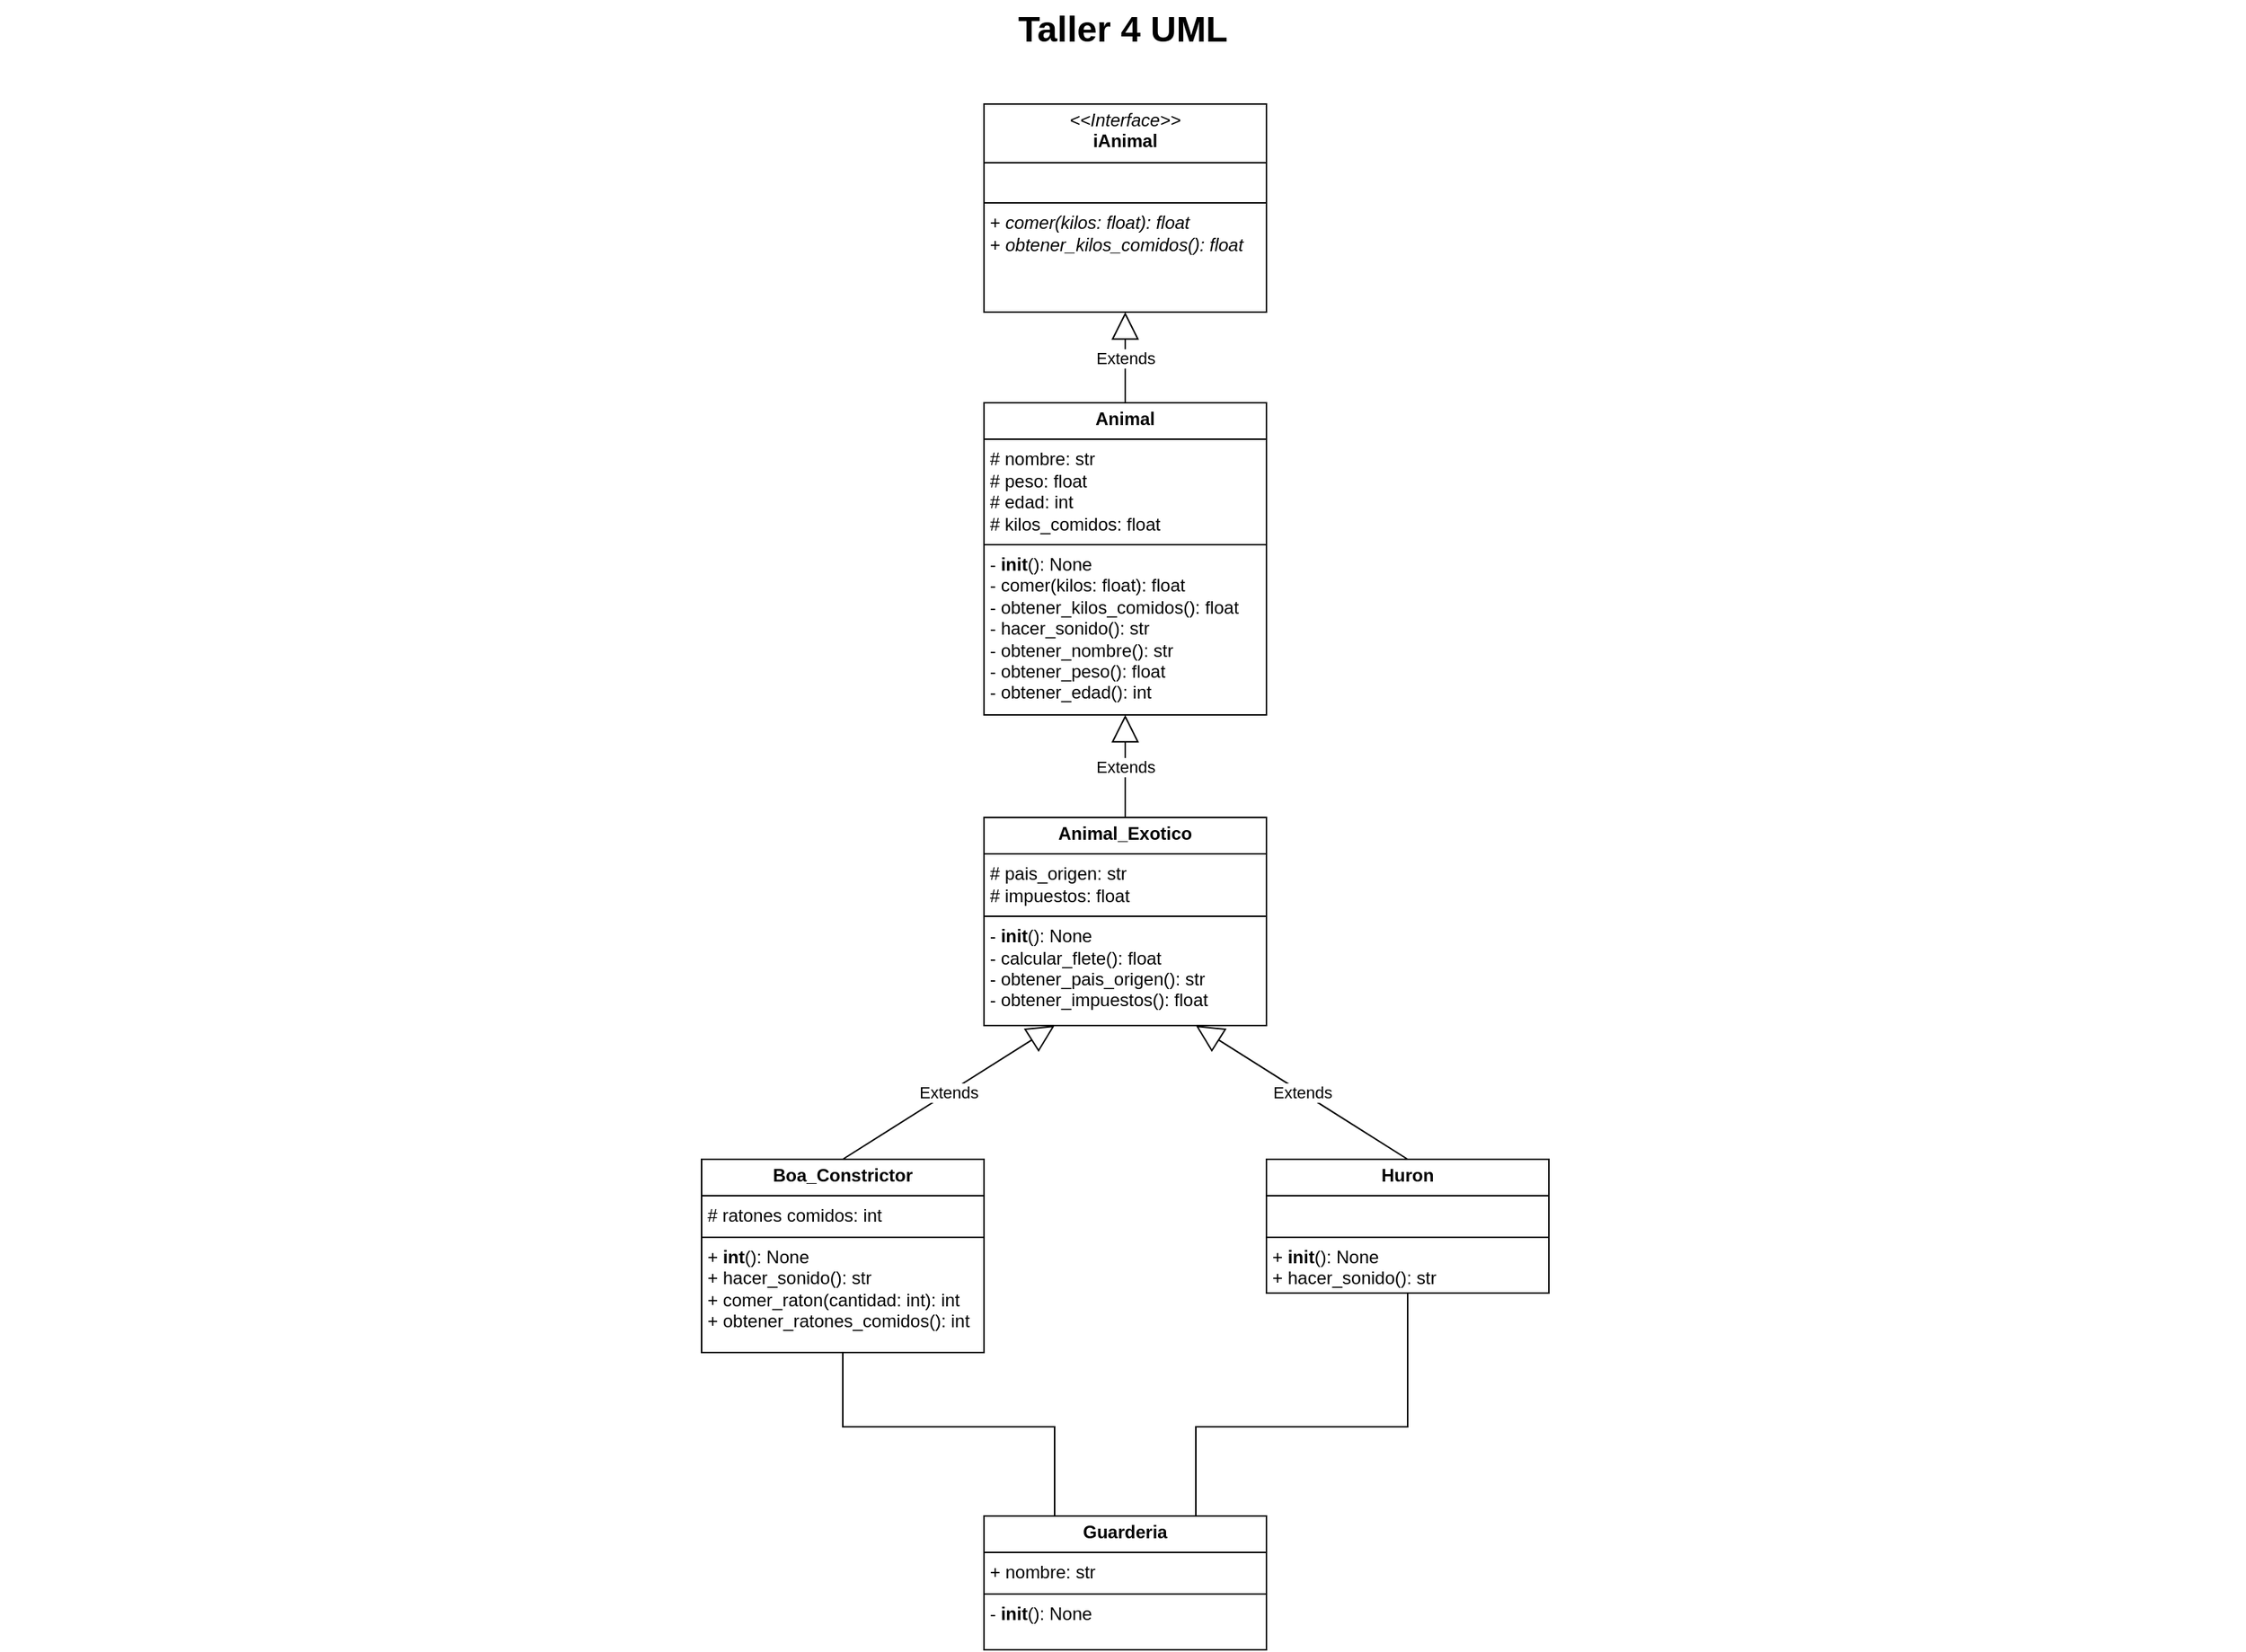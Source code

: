 <mxfile version="26.0.10">
  <diagram name="Page-1" id="929967ad-93f9-6ef4-fab6-5d389245f69c">
    <mxGraphModel dx="1208" dy="1193" grid="1" gridSize="10" guides="1" tooltips="1" connect="1" arrows="1" fold="1" page="1" pageScale="1.5" pageWidth="1169" pageHeight="826" background="none" math="0" shadow="0">
      <root>
        <mxCell id="0" style=";html=1;" />
        <mxCell id="1" style=";html=1;" parent="0" />
        <mxCell id="1672d66443f91eb5-23" value="Taller 4 UML" style="text;strokeColor=none;fillColor=none;html=1;fontSize=24;fontStyle=1;verticalAlign=middle;align=center;" parent="1" vertex="1">
          <mxGeometry x="120" y="40" width="1510" height="40" as="geometry" />
        </mxCell>
        <mxCell id="Vzb-Pu06Sjl4jYi7INZc-1" value="&lt;p style=&quot;margin:0px;margin-top:4px;text-align:center;&quot;&gt;&lt;i&gt;&amp;lt;&amp;lt;Interface&amp;gt;&amp;gt;&lt;/i&gt;&lt;br&gt;&lt;b&gt;iAnimal&lt;/b&gt;&lt;/p&gt;&lt;hr size=&quot;1&quot; style=&quot;border-style:solid;&quot;&gt;&lt;p style=&quot;margin:0px;margin-left:4px;&quot;&gt;&lt;br&gt;&lt;/p&gt;&lt;hr size=&quot;1&quot; style=&quot;border-style:solid;&quot;&gt;&lt;p style=&quot;margin:0px;margin-left:4px;&quot;&gt;+ &lt;i&gt;comer(kilos: float): float&lt;/i&gt;&lt;br&gt;+ &lt;i&gt;obtener_kilos_comidos(): float&lt;/i&gt;&lt;/p&gt;" style="verticalAlign=top;align=left;overflow=fill;html=1;whiteSpace=wrap;" vertex="1" parent="1">
          <mxGeometry x="782" y="110" width="190" height="140" as="geometry" />
        </mxCell>
        <mxCell id="Vzb-Pu06Sjl4jYi7INZc-2" value="&lt;p style=&quot;margin:0px;margin-top:4px;text-align:center;&quot;&gt;&lt;b&gt;Guarderia&lt;/b&gt;&lt;/p&gt;&lt;hr size=&quot;1&quot; style=&quot;border-style:solid;&quot;&gt;&lt;p style=&quot;margin:0px;margin-left:4px;&quot;&gt;+ nombre: str&lt;br&gt;&lt;/p&gt;&lt;hr size=&quot;1&quot; style=&quot;border-style:solid;&quot;&gt;&lt;p style=&quot;margin:0px;margin-left:4px;&quot;&gt;-&lt;b&gt; init&lt;/b&gt;(): None&lt;/p&gt;" style="verticalAlign=top;align=left;overflow=fill;html=1;whiteSpace=wrap;" vertex="1" parent="1">
          <mxGeometry x="782" y="1060" width="190" height="90" as="geometry" />
        </mxCell>
        <mxCell id="Vzb-Pu06Sjl4jYi7INZc-3" value="&lt;p style=&quot;margin:0px;margin-top:4px;text-align:center;&quot;&gt;&lt;b&gt;Boa_Constrictor&lt;/b&gt;&lt;/p&gt;&lt;hr size=&quot;1&quot; style=&quot;border-style:solid;&quot;&gt;&lt;p style=&quot;margin:0px;margin-left:4px;&quot;&gt;# ratones comidos: int&lt;/p&gt;&lt;hr size=&quot;1&quot; style=&quot;border-style:solid;&quot;&gt;&lt;p style=&quot;margin:0px;margin-left:4px;&quot;&gt;+ &lt;b&gt;int&lt;/b&gt;(): None&lt;/p&gt;&lt;p style=&quot;margin:0px;margin-left:4px;&quot;&gt;+ hacer_sonido(): str&lt;/p&gt;&lt;p style=&quot;margin:0px;margin-left:4px;&quot;&gt;+ comer_raton(cantidad: int): int&lt;/p&gt;&lt;p style=&quot;margin:0px;margin-left:4px;&quot;&gt;+ obtener_ratones_comidos(): int&lt;/p&gt;" style="verticalAlign=top;align=left;overflow=fill;html=1;whiteSpace=wrap;" vertex="1" parent="1">
          <mxGeometry x="592" y="820" width="190" height="130" as="geometry" />
        </mxCell>
        <mxCell id="Vzb-Pu06Sjl4jYi7INZc-4" value="&lt;p style=&quot;margin:0px;margin-top:4px;text-align:center;&quot;&gt;&lt;b&gt;Huron&lt;/b&gt;&lt;/p&gt;&lt;hr size=&quot;1&quot; style=&quot;border-style:solid;&quot;&gt;&lt;p style=&quot;margin:0px;margin-left:4px;&quot;&gt;&lt;br&gt;&lt;/p&gt;&lt;hr size=&quot;1&quot; style=&quot;border-style:solid;&quot;&gt;&lt;p style=&quot;margin:0px;margin-left:4px;&quot;&gt;+ &lt;b&gt;init&lt;/b&gt;(): None&lt;/p&gt;&lt;p style=&quot;margin:0px;margin-left:4px;&quot;&gt;+ hacer_sonido(): str&lt;/p&gt;" style="verticalAlign=top;align=left;overflow=fill;html=1;whiteSpace=wrap;" vertex="1" parent="1">
          <mxGeometry x="972" y="820" width="190" height="90" as="geometry" />
        </mxCell>
        <mxCell id="Vzb-Pu06Sjl4jYi7INZc-5" value="&lt;p style=&quot;margin:0px;margin-top:4px;text-align:center;&quot;&gt;&lt;b&gt;Animal_Exotico&lt;/b&gt;&lt;/p&gt;&lt;hr size=&quot;1&quot; style=&quot;border-style:solid;&quot;&gt;&lt;p style=&quot;margin:0px;margin-left:4px;&quot;&gt;# pais_origen: str&lt;br&gt;# impuestos: float&lt;/p&gt;&lt;hr size=&quot;1&quot; style=&quot;border-style:solid;&quot;&gt;&lt;p style=&quot;margin:0px;margin-left:4px;&quot;&gt;- &lt;b&gt;init&lt;/b&gt;(): None&lt;br&gt;- calcular_flete(): float&lt;/p&gt;&lt;p style=&quot;margin:0px;margin-left:4px;&quot;&gt;- obtener_pais_origen(): str&lt;/p&gt;&lt;p style=&quot;margin:0px;margin-left:4px;&quot;&gt;- obtener_impuestos(): float&lt;/p&gt;" style="verticalAlign=top;align=left;overflow=fill;html=1;whiteSpace=wrap;" vertex="1" parent="1">
          <mxGeometry x="782" y="590" width="190" height="140" as="geometry" />
        </mxCell>
        <mxCell id="Vzb-Pu06Sjl4jYi7INZc-7" value="&lt;p style=&quot;margin:0px;margin-top:4px;text-align:center;&quot;&gt;&lt;b&gt;Animal&lt;/b&gt;&lt;/p&gt;&lt;hr size=&quot;1&quot; style=&quot;border-style:solid;&quot;&gt;&lt;p style=&quot;margin:0px;margin-left:4px;&quot;&gt;# nombre: str&lt;br&gt;# peso: float&lt;/p&gt;&lt;p style=&quot;margin:0px;margin-left:4px;&quot;&gt;# edad: int&lt;/p&gt;&lt;p style=&quot;margin:0px;margin-left:4px;&quot;&gt;# kilos_comidos: float&lt;/p&gt;&lt;hr size=&quot;1&quot; style=&quot;border-style:solid;&quot;&gt;&lt;p style=&quot;margin:0px;margin-left:4px;&quot;&gt;- &lt;b&gt;init&lt;/b&gt;(): None&lt;br&gt;- comer(kilos: float): float&lt;/p&gt;&lt;p style=&quot;margin:0px;margin-left:4px;&quot;&gt;- obtener_kilos_comidos(): float&lt;/p&gt;&lt;p style=&quot;margin:0px;margin-left:4px;&quot;&gt;- hacer_sonido(): str&lt;/p&gt;&lt;p style=&quot;margin:0px;margin-left:4px;&quot;&gt;- obtener_nombre(): str&lt;/p&gt;&lt;p style=&quot;margin:0px;margin-left:4px;&quot;&gt;- obtener_peso(): float&lt;/p&gt;&lt;p style=&quot;margin:0px;margin-left:4px;&quot;&gt;- obtener_edad(): int&lt;/p&gt;" style="verticalAlign=top;align=left;overflow=fill;html=1;whiteSpace=wrap;" vertex="1" parent="1">
          <mxGeometry x="782" y="311" width="190" height="210" as="geometry" />
        </mxCell>
        <mxCell id="Vzb-Pu06Sjl4jYi7INZc-8" value="Extends" style="endArrow=block;endSize=16;endFill=0;html=1;rounded=0;exitX=0.5;exitY=0;exitDx=0;exitDy=0;entryX=0.25;entryY=1;entryDx=0;entryDy=0;" edge="1" parent="1" source="Vzb-Pu06Sjl4jYi7INZc-3" target="Vzb-Pu06Sjl4jYi7INZc-5">
          <mxGeometry width="160" relative="1" as="geometry">
            <mxPoint x="700" y="780" as="sourcePoint" />
            <mxPoint x="860" y="780" as="targetPoint" />
          </mxGeometry>
        </mxCell>
        <mxCell id="Vzb-Pu06Sjl4jYi7INZc-9" value="Extends" style="endArrow=block;endSize=16;endFill=0;html=1;rounded=0;exitX=0.5;exitY=0;exitDx=0;exitDy=0;entryX=0.75;entryY=1;entryDx=0;entryDy=0;" edge="1" parent="1" source="Vzb-Pu06Sjl4jYi7INZc-4" target="Vzb-Pu06Sjl4jYi7INZc-5">
          <mxGeometry width="160" relative="1" as="geometry">
            <mxPoint x="890" y="770" as="sourcePoint" />
            <mxPoint x="1050" y="770" as="targetPoint" />
          </mxGeometry>
        </mxCell>
        <mxCell id="Vzb-Pu06Sjl4jYi7INZc-10" value="Extends" style="endArrow=block;endSize=16;endFill=0;html=1;rounded=0;exitX=0.5;exitY=0;exitDx=0;exitDy=0;entryX=0.5;entryY=1;entryDx=0;entryDy=0;" edge="1" parent="1" source="Vzb-Pu06Sjl4jYi7INZc-5" target="Vzb-Pu06Sjl4jYi7INZc-7">
          <mxGeometry width="160" relative="1" as="geometry">
            <mxPoint x="590" y="680" as="sourcePoint" />
            <mxPoint x="750" y="680" as="targetPoint" />
          </mxGeometry>
        </mxCell>
        <mxCell id="Vzb-Pu06Sjl4jYi7INZc-11" value="Extends" style="endArrow=block;endSize=16;endFill=0;html=1;rounded=0;exitX=0.5;exitY=0;exitDx=0;exitDy=0;entryX=0.5;entryY=1;entryDx=0;entryDy=0;" edge="1" parent="1" source="Vzb-Pu06Sjl4jYi7INZc-7" target="Vzb-Pu06Sjl4jYi7INZc-1">
          <mxGeometry width="160" relative="1" as="geometry">
            <mxPoint x="1130" y="390" as="sourcePoint" />
            <mxPoint x="1290" y="390" as="targetPoint" />
          </mxGeometry>
        </mxCell>
        <mxCell id="Vzb-Pu06Sjl4jYi7INZc-12" value="" style="endArrow=none;html=1;edgeStyle=orthogonalEdgeStyle;rounded=0;exitX=0.5;exitY=1;exitDx=0;exitDy=0;entryX=0.25;entryY=0;entryDx=0;entryDy=0;" edge="1" parent="1" source="Vzb-Pu06Sjl4jYi7INZc-3" target="Vzb-Pu06Sjl4jYi7INZc-2">
          <mxGeometry relative="1" as="geometry">
            <mxPoint x="820" y="1000" as="sourcePoint" />
            <mxPoint x="980" y="1000" as="targetPoint" />
            <Array as="points">
              <mxPoint x="687" y="1000" />
              <mxPoint x="829" y="1000" />
            </Array>
          </mxGeometry>
        </mxCell>
        <mxCell id="Vzb-Pu06Sjl4jYi7INZc-15" value="" style="endArrow=none;html=1;edgeStyle=orthogonalEdgeStyle;rounded=0;exitX=0.5;exitY=1;exitDx=0;exitDy=0;entryX=0.75;entryY=0;entryDx=0;entryDy=0;" edge="1" parent="1" source="Vzb-Pu06Sjl4jYi7INZc-4" target="Vzb-Pu06Sjl4jYi7INZc-2">
          <mxGeometry relative="1" as="geometry">
            <mxPoint x="870" y="970" as="sourcePoint" />
            <mxPoint x="1051" y="1080" as="targetPoint" />
            <Array as="points">
              <mxPoint x="1067" y="1000" />
              <mxPoint x="925" y="1000" />
            </Array>
          </mxGeometry>
        </mxCell>
      </root>
    </mxGraphModel>
  </diagram>
</mxfile>
